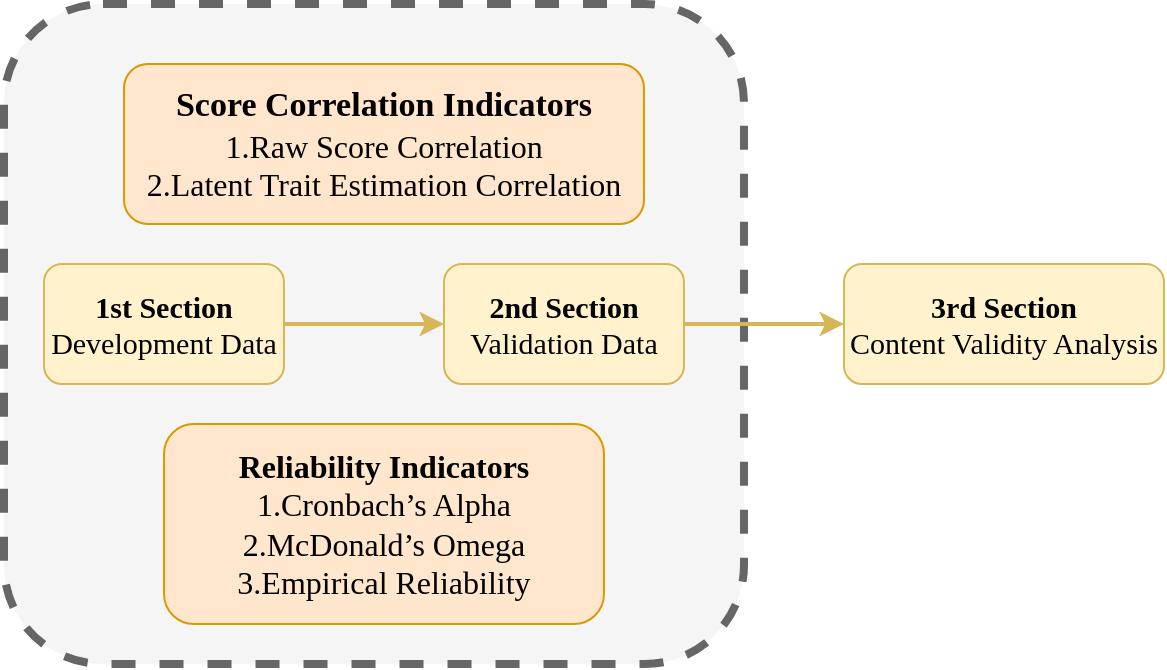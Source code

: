 <mxfile version="24.7.14">
  <diagram name="Page-1" id="5EE4N8qnl_aWUZX5upyI">
    <mxGraphModel dx="840" dy="565" grid="1" gridSize="10" guides="1" tooltips="1" connect="1" arrows="1" fold="1" page="1" pageScale="1" pageWidth="827" pageHeight="1169" math="0" shadow="0">
      <root>
        <mxCell id="0" />
        <mxCell id="1" parent="0" />
        <mxCell id="s8MXRqdVffT5w0hsrJ6m-7" value="" style="rounded=1;whiteSpace=wrap;html=1;dashed=1;strokeWidth=4;strokeColor=#666666;fillColor=#f5f5f5;fontColor=#333333;" vertex="1" parent="1">
          <mxGeometry x="70" y="140" width="370" height="330" as="geometry" />
        </mxCell>
        <mxCell id="s8MXRqdVffT5w0hsrJ6m-1" value="&lt;div style=&quot;&quot;&gt;&lt;br&gt;&lt;/div&gt;&lt;span style=&quot;font-family: &amp;quot;Times New Roman&amp;quot;, serif;&quot; lang=&quot;EN-US&quot;&gt;&lt;div style=&quot;&quot;&gt;&lt;span style=&quot;background-color: initial;&quot;&gt;&lt;b style=&quot;&quot;&gt;&lt;font style=&quot;font-size: 17px;&quot;&gt;Score Correlation Indicators&lt;/font&gt;&lt;/b&gt;&lt;/span&gt;&lt;/div&gt;&lt;/span&gt;&lt;div style=&quot;&quot;&gt;&lt;font face=&quot;Times New Roman, serif&quot;&gt;&lt;span style=&quot;font-size: 16px;&quot;&gt;1.Raw Score Correlation&lt;/span&gt;&lt;/font&gt;&lt;/div&gt;&lt;div&gt;&lt;div style=&quot;&quot;&gt;&lt;span style=&quot;font-size: 16px; font-family: &amp;quot;Times New Roman&amp;quot;, serif; background-color: initial;&quot;&gt;2.Latent Trait Estimation Correlation&lt;/span&gt;&lt;/div&gt;&lt;div style=&quot;&quot;&gt;&lt;br&gt;&lt;/div&gt;&lt;/div&gt;" style="rounded=1;whiteSpace=wrap;html=1;align=center;fillColor=#ffe6cc;strokeColor=#d79b00;" vertex="1" parent="1">
          <mxGeometry x="130" y="170" width="260" height="80" as="geometry" />
        </mxCell>
        <mxCell id="s8MXRqdVffT5w0hsrJ6m-4" value="" style="edgeStyle=orthogonalEdgeStyle;rounded=0;orthogonalLoop=1;jettySize=auto;html=1;fontFamily=Times New Roman;fontSize=15;fillColor=#fff2cc;strokeColor=#d6b656;strokeWidth=2;" edge="1" parent="1" source="s8MXRqdVffT5w0hsrJ6m-2" target="s8MXRqdVffT5w0hsrJ6m-3">
          <mxGeometry relative="1" as="geometry" />
        </mxCell>
        <mxCell id="s8MXRqdVffT5w0hsrJ6m-2" value="&lt;div&gt;&lt;b&gt;1st Section&lt;/b&gt;&lt;/div&gt;Development Data" style="rounded=1;whiteSpace=wrap;html=1;fontFamily=Times New Roman;fontSize=15;fillColor=#fff2cc;strokeColor=#d6b656;" vertex="1" parent="1">
          <mxGeometry x="90" y="270" width="120" height="60" as="geometry" />
        </mxCell>
        <mxCell id="s8MXRqdVffT5w0hsrJ6m-6" value="" style="edgeStyle=orthogonalEdgeStyle;rounded=0;orthogonalLoop=1;jettySize=auto;html=1;fontFamily=Times New Roman;fontSize=15;fillColor=#fff2cc;strokeColor=#d6b656;strokeWidth=2;" edge="1" parent="1" source="s8MXRqdVffT5w0hsrJ6m-3" target="s8MXRqdVffT5w0hsrJ6m-5">
          <mxGeometry relative="1" as="geometry" />
        </mxCell>
        <mxCell id="s8MXRqdVffT5w0hsrJ6m-3" value="&lt;b&gt;2nd Section&lt;/b&gt;&lt;br&gt;Validation Data" style="whiteSpace=wrap;html=1;rounded=1;fontFamily=Times New Roman;fontSize=15;fillColor=#fff2cc;strokeColor=#d6b656;" vertex="1" parent="1">
          <mxGeometry x="290" y="270" width="120" height="60" as="geometry" />
        </mxCell>
        <mxCell id="s8MXRqdVffT5w0hsrJ6m-5" value="&lt;div&gt;&lt;b&gt;3rd Section&lt;/b&gt;&lt;/div&gt;Content Validity Analysis" style="whiteSpace=wrap;html=1;rounded=1;fontFamily=Times New Roman;fontSize=15;fillColor=#fff2cc;strokeColor=#d6b656;" vertex="1" parent="1">
          <mxGeometry x="490" y="270" width="160" height="60" as="geometry" />
        </mxCell>
        <mxCell id="s8MXRqdVffT5w0hsrJ6m-8" value="&lt;b&gt;Reliability Indicators&lt;/b&gt;&lt;br style=&quot;font-size: 16px;&quot;&gt;1.&lt;span style=&quot;background-color: initial; font-size: 16px;&quot;&gt;Cronbach’s Alpha&lt;/span&gt;&lt;div style=&quot;font-size: 16px;&quot;&gt;&lt;span style=&quot;font-size: 16px;&quot; lang=&quot;EN-US&quot;&gt;2.McDonald’s Omega&lt;/span&gt;&lt;/div&gt;&lt;div style=&quot;font-size: 16px;&quot;&gt;&lt;font style=&quot;font-size: 16px;&quot;&gt;&lt;span style=&quot;font-size: 16px;&quot;&gt;3.Empirical Reliability&lt;/span&gt;&lt;/font&gt;&lt;/div&gt;" style="rounded=1;whiteSpace=wrap;html=1;fontSize=16;fontFamily=Times New Roman;fillColor=#ffe6cc;strokeColor=#d79b00;" vertex="1" parent="1">
          <mxGeometry x="150" y="350" width="220" height="100" as="geometry" />
        </mxCell>
      </root>
    </mxGraphModel>
  </diagram>
</mxfile>
